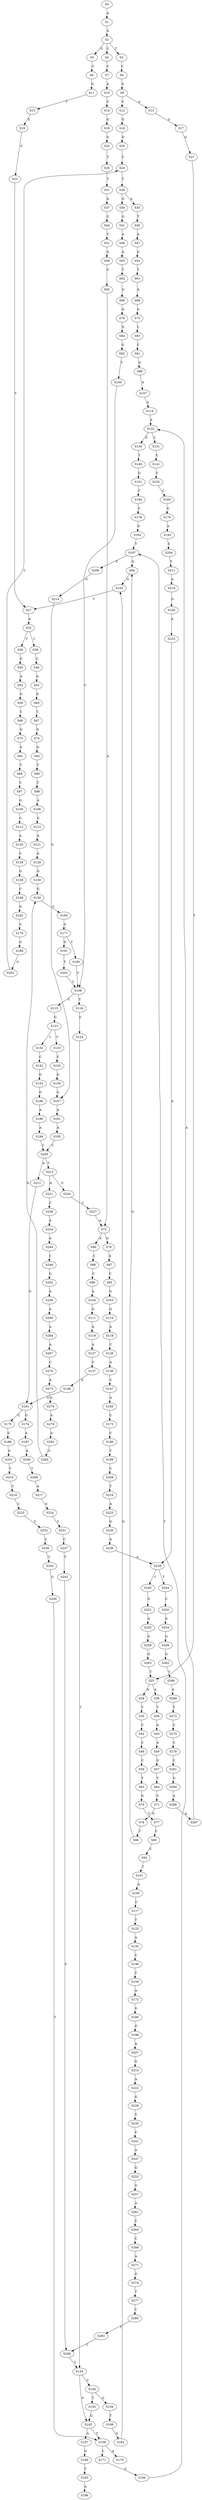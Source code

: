 strict digraph  {
	S0 -> S1 [ label = A ];
	S1 -> S2 [ label = G ];
	S2 -> S3 [ label = T ];
	S2 -> S4 [ label = C ];
	S2 -> S5 [ label = G ];
	S3 -> S6 [ label = C ];
	S4 -> S7 [ label = C ];
	S5 -> S8 [ label = C ];
	S6 -> S9 [ label = G ];
	S7 -> S10 [ label = A ];
	S8 -> S11 [ label = G ];
	S9 -> S12 [ label = C ];
	S9 -> S13 [ label = A ];
	S10 -> S14 [ label = C ];
	S11 -> S15 [ label = T ];
	S12 -> S16 [ label = G ];
	S13 -> S17 [ label = G ];
	S14 -> S18 [ label = G ];
	S15 -> S19 [ label = G ];
	S16 -> S20 [ label = G ];
	S17 -> S21 [ label = G ];
	S18 -> S22 [ label = G ];
	S19 -> S23 [ label = G ];
	S20 -> S24 [ label = C ];
	S21 -> S25 [ label = T ];
	S22 -> S26 [ label = T ];
	S23 -> S27 [ label = T ];
	S24 -> S28 [ label = T ];
	S25 -> S29 [ label = G ];
	S25 -> S30 [ label = A ];
	S26 -> S31 [ label = T ];
	S27 -> S32 [ label = A ];
	S28 -> S33 [ label = A ];
	S28 -> S34 [ label = G ];
	S29 -> S35 [ label = T ];
	S30 -> S36 [ label = T ];
	S31 -> S37 [ label = A ];
	S32 -> S38 [ label = T ];
	S32 -> S39 [ label = C ];
	S33 -> S40 [ label = T ];
	S34 -> S41 [ label = G ];
	S35 -> S42 [ label = C ];
	S36 -> S43 [ label = A ];
	S37 -> S44 [ label = C ];
	S38 -> S45 [ label = G ];
	S39 -> S46 [ label = C ];
	S40 -> S47 [ label = A ];
	S41 -> S48 [ label = A ];
	S42 -> S49 [ label = C ];
	S43 -> S50 [ label = A ];
	S44 -> S51 [ label = T ];
	S45 -> S52 [ label = A ];
	S46 -> S53 [ label = G ];
	S47 -> S54 [ label = G ];
	S48 -> S55 [ label = A ];
	S49 -> S56 [ label = C ];
	S50 -> S57 [ label = G ];
	S51 -> S58 [ label = G ];
	S52 -> S59 [ label = G ];
	S53 -> S60 [ label = G ];
	S54 -> S61 [ label = T ];
	S55 -> S62 [ label = T ];
	S56 -> S63 [ label = T ];
	S57 -> S64 [ label = T ];
	S58 -> S65 [ label = C ];
	S59 -> S66 [ label = C ];
	S60 -> S67 [ label = T ];
	S61 -> S68 [ label = A ];
	S62 -> S69 [ label = G ];
	S63 -> S70 [ label = G ];
	S64 -> S71 [ label = C ];
	S65 -> S72 [ label = A ];
	S66 -> S73 [ label = G ];
	S67 -> S74 [ label = G ];
	S68 -> S75 [ label = G ];
	S69 -> S76 [ label = G ];
	S70 -> S77 [ label = T ];
	S71 -> S78 [ label = G ];
	S72 -> S79 [ label = G ];
	S72 -> S80 [ label = A ];
	S73 -> S81 [ label = G ];
	S74 -> S82 [ label = G ];
	S75 -> S83 [ label = C ];
	S76 -> S84 [ label = G ];
	S77 -> S85 [ label = C ];
	S78 -> S86 [ label = T ];
	S79 -> S87 [ label = A ];
	S80 -> S88 [ label = C ];
	S81 -> S89 [ label = T ];
	S82 -> S90 [ label = T ];
	S83 -> S91 [ label = C ];
	S84 -> S92 [ label = G ];
	S85 -> S93 [ label = C ];
	S86 -> S94 [ label = G ];
	S87 -> S95 [ label = C ];
	S88 -> S96 [ label = C ];
	S89 -> S97 [ label = C ];
	S90 -> S98 [ label = T ];
	S91 -> S99 [ label = G ];
	S92 -> S100 [ label = T ];
	S93 -> S101 [ label = T ];
	S94 -> S102 [ label = G ];
	S95 -> S103 [ label = G ];
	S96 -> S104 [ label = A ];
	S97 -> S105 [ label = G ];
	S98 -> S106 [ label = A ];
	S99 -> S107 [ label = A ];
	S100 -> S108 [ label = C ];
	S101 -> S109 [ label = A ];
	S102 -> S27 [ label = T ];
	S103 -> S110 [ label = G ];
	S104 -> S111 [ label = G ];
	S105 -> S112 [ label = C ];
	S106 -> S113 [ label = G ];
	S107 -> S114 [ label = A ];
	S108 -> S115 [ label = C ];
	S108 -> S116 [ label = T ];
	S109 -> S117 [ label = C ];
	S110 -> S118 [ label = A ];
	S111 -> S119 [ label = A ];
	S112 -> S120 [ label = A ];
	S113 -> S121 [ label = A ];
	S114 -> S122 [ label = A ];
	S115 -> S123 [ label = G ];
	S116 -> S124 [ label = C ];
	S117 -> S125 [ label = T ];
	S118 -> S126 [ label = C ];
	S119 -> S127 [ label = A ];
	S120 -> S128 [ label = C ];
	S121 -> S129 [ label = A ];
	S122 -> S130 [ label = G ];
	S122 -> S131 [ label = C ];
	S123 -> S132 [ label = C ];
	S123 -> S133 [ label = T ];
	S124 -> S134 [ label = T ];
	S125 -> S135 [ label = A ];
	S126 -> S136 [ label = A ];
	S127 -> S137 [ label = C ];
	S128 -> S138 [ label = G ];
	S129 -> S139 [ label = G ];
	S130 -> S140 [ label = T ];
	S131 -> S141 [ label = C ];
	S132 -> S142 [ label = C ];
	S133 -> S143 [ label = C ];
	S134 -> S144 [ label = C ];
	S134 -> S145 [ label = G ];
	S135 -> S146 [ label = C ];
	S136 -> S147 [ label = C ];
	S137 -> S148 [ label = A ];
	S138 -> S149 [ label = C ];
	S139 -> S150 [ label = G ];
	S140 -> S151 [ label = G ];
	S141 -> S152 [ label = C ];
	S142 -> S153 [ label = G ];
	S143 -> S154 [ label = G ];
	S144 -> S155 [ label = T ];
	S144 -> S156 [ label = G ];
	S145 -> S157 [ label = A ];
	S145 -> S158 [ label = T ];
	S146 -> S159 [ label = C ];
	S147 -> S160 [ label = A ];
	S148 -> S161 [ label = G ];
	S149 -> S162 [ label = G ];
	S150 -> S163 [ label = G ];
	S151 -> S164 [ label = T ];
	S152 -> S165 [ label = C ];
	S153 -> S166 [ label = G ];
	S154 -> S167 [ label = G ];
	S155 -> S145 [ label = G ];
	S156 -> S168 [ label = T ];
	S157 -> S169 [ label = G ];
	S158 -> S170 [ label = A ];
	S158 -> S171 [ label = C ];
	S159 -> S172 [ label = A ];
	S160 -> S173 [ label = C ];
	S161 -> S174 [ label = G ];
	S161 -> S175 [ label = C ];
	S162 -> S176 [ label = C ];
	S163 -> S177 [ label = G ];
	S164 -> S178 [ label = C ];
	S165 -> S179 [ label = G ];
	S166 -> S180 [ label = A ];
	S167 -> S181 [ label = A ];
	S168 -> S182 [ label = G ];
	S169 -> S183 [ label = T ];
	S171 -> S184 [ label = G ];
	S172 -> S185 [ label = G ];
	S173 -> S186 [ label = C ];
	S174 -> S187 [ label = A ];
	S175 -> S188 [ label = C ];
	S176 -> S189 [ label = G ];
	S177 -> S190 [ label = T ];
	S177 -> S191 [ label = G ];
	S178 -> S192 [ label = G ];
	S179 -> S193 [ label = A ];
	S180 -> S194 [ label = A ];
	S181 -> S195 [ label = A ];
	S182 -> S102 [ label = G ];
	S183 -> S196 [ label = A ];
	S184 -> S197 [ label = T ];
	S185 -> S198 [ label = G ];
	S186 -> S199 [ label = T ];
	S187 -> S200 [ label = A ];
	S188 -> S201 [ label = G ];
	S189 -> S202 [ label = G ];
	S190 -> S108 [ label = C ];
	S191 -> S203 [ label = T ];
	S192 -> S197 [ label = T ];
	S193 -> S204 [ label = C ];
	S194 -> S205 [ label = C ];
	S195 -> S205 [ label = C ];
	S197 -> S206 [ label = C ];
	S197 -> S94 [ label = G ];
	S198 -> S207 [ label = A ];
	S199 -> S208 [ label = C ];
	S200 -> S209 [ label = T ];
	S201 -> S210 [ label = T ];
	S202 -> S24 [ label = C ];
	S203 -> S108 [ label = C ];
	S204 -> S211 [ label = T ];
	S205 -> S212 [ label = A ];
	S205 -> S213 [ label = T ];
	S206 -> S214 [ label = G ];
	S207 -> S215 [ label = G ];
	S208 -> S216 [ label = T ];
	S209 -> S217 [ label = A ];
	S210 -> S218 [ label = C ];
	S211 -> S219 [ label = A ];
	S212 -> S161 [ label = G ];
	S213 -> S220 [ label = G ];
	S213 -> S221 [ label = A ];
	S214 -> S167 [ label = G ];
	S215 -> S222 [ label = A ];
	S216 -> S223 [ label = A ];
	S217 -> S224 [ label = G ];
	S218 -> S225 [ label = C ];
	S219 -> S226 [ label = G ];
	S220 -> S227 [ label = C ];
	S221 -> S228 [ label = C ];
	S222 -> S229 [ label = G ];
	S223 -> S230 [ label = G ];
	S224 -> S231 [ label = T ];
	S225 -> S232 [ label = T ];
	S226 -> S233 [ label = A ];
	S227 -> S72 [ label = A ];
	S228 -> S234 [ label = A ];
	S229 -> S235 [ label = T ];
	S230 -> S236 [ label = A ];
	S231 -> S237 [ label = C ];
	S232 -> S238 [ label = C ];
	S233 -> S239 [ label = A ];
	S234 -> S240 [ label = A ];
	S235 -> S241 [ label = C ];
	S236 -> S239 [ label = A ];
	S237 -> S242 [ label = T ];
	S238 -> S243 [ label = T ];
	S239 -> S244 [ label = T ];
	S239 -> S245 [ label = C ];
	S240 -> S246 [ label = C ];
	S241 -> S247 [ label = A ];
	S242 -> S248 [ label = C ];
	S243 -> S249 [ label = G ];
	S244 -> S250 [ label = C ];
	S245 -> S251 [ label = G ];
	S246 -> S252 [ label = G ];
	S247 -> S253 [ label = G ];
	S248 -> S134 [ label = T ];
	S249 -> S158 [ label = T ];
	S250 -> S254 [ label = G ];
	S251 -> S255 [ label = A ];
	S252 -> S256 [ label = A ];
	S253 -> S257 [ label = G ];
	S254 -> S258 [ label = G ];
	S255 -> S259 [ label = G ];
	S256 -> S260 [ label = A ];
	S257 -> S261 [ label = A ];
	S258 -> S262 [ label = G ];
	S259 -> S263 [ label = G ];
	S260 -> S264 [ label = A ];
	S261 -> S265 [ label = C ];
	S262 -> S266 [ label = T ];
	S263 -> S25 [ label = T ];
	S264 -> S267 [ label = A ];
	S265 -> S268 [ label = C ];
	S266 -> S269 [ label = A ];
	S267 -> S270 [ label = C ];
	S268 -> S271 [ label = A ];
	S269 -> S272 [ label = T ];
	S270 -> S273 [ label = A ];
	S271 -> S274 [ label = G ];
	S272 -> S275 [ label = C ];
	S273 -> S276 [ label = G ];
	S274 -> S277 [ label = T ];
	S275 -> S278 [ label = C ];
	S276 -> S279 [ label = A ];
	S277 -> S280 [ label = C ];
	S278 -> S281 [ label = C ];
	S279 -> S282 [ label = A ];
	S280 -> S283 [ label = T ];
	S281 -> S284 [ label = G ];
	S282 -> S285 [ label = G ];
	S283 -> S248 [ label = C ];
	S284 -> S286 [ label = A ];
	S285 -> S150 [ label = G ];
	S286 -> S287 [ label = A ];
	S287 -> S122 [ label = A ];
}
